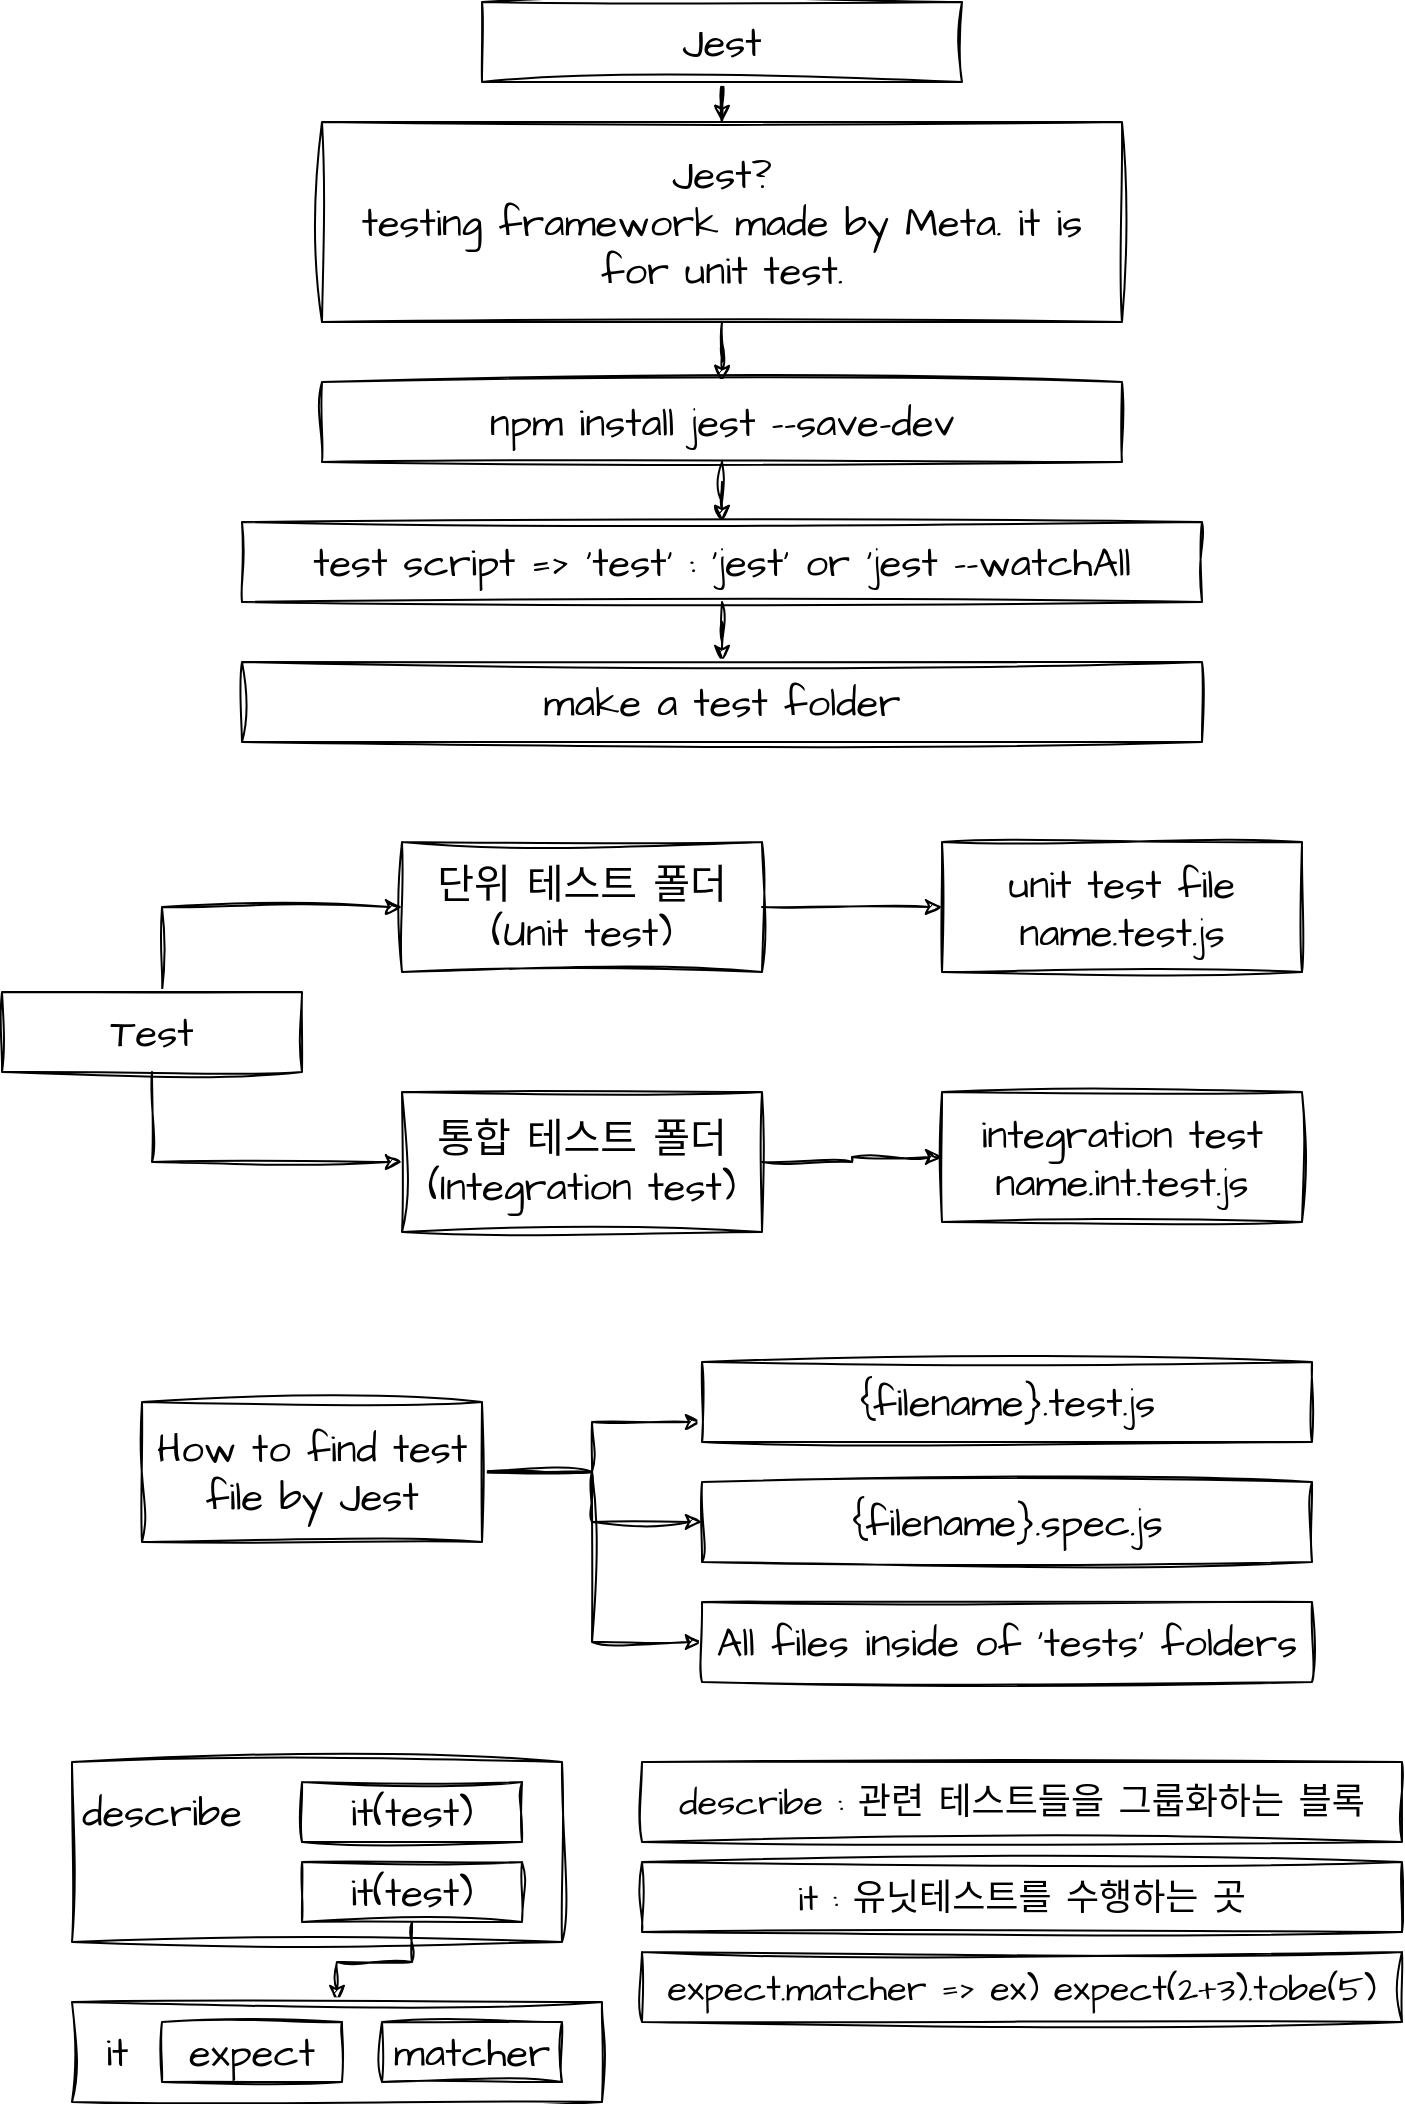 <mxfile version="22.0.8" type="google">
  <diagram name="페이지-1" id="ABaiPCi4m6OBIwFcqp2B">
    <mxGraphModel grid="1" page="1" gridSize="10" guides="1" tooltips="1" connect="1" arrows="1" fold="1" pageScale="1" pageWidth="827" pageHeight="1169" math="0" shadow="0">
      <root>
        <mxCell id="0" />
        <mxCell id="1" parent="0" />
        <mxCell id="OiVBez5M1Nfayc0aatm5-22" value="" style="edgeStyle=orthogonalEdgeStyle;rounded=0;sketch=1;hachureGap=4;jiggle=2;curveFitting=1;orthogonalLoop=1;jettySize=auto;html=1;fontFamily=Architects Daughter;fontSource=https%3A%2F%2Ffonts.googleapis.com%2Fcss%3Ffamily%3DArchitects%2BDaughter;fontSize=16;" edge="1" parent="1" source="OiVBez5M1Nfayc0aatm5-1" target="OiVBez5M1Nfayc0aatm5-2">
          <mxGeometry relative="1" as="geometry" />
        </mxCell>
        <mxCell id="OiVBez5M1Nfayc0aatm5-1" value="Jest" style="rounded=0;whiteSpace=wrap;html=1;sketch=1;hachureGap=4;jiggle=2;curveFitting=1;fontFamily=Architects Daughter;fontSource=https%3A%2F%2Ffonts.googleapis.com%2Fcss%3Ffamily%3DArchitects%2BDaughter;fontSize=20;" vertex="1" parent="1">
          <mxGeometry x="280" y="40" width="240" height="40" as="geometry" />
        </mxCell>
        <mxCell id="OiVBez5M1Nfayc0aatm5-23" style="edgeStyle=orthogonalEdgeStyle;rounded=0;sketch=1;hachureGap=4;jiggle=2;curveFitting=1;orthogonalLoop=1;jettySize=auto;html=1;entryX=0.5;entryY=0;entryDx=0;entryDy=0;fontFamily=Architects Daughter;fontSource=https%3A%2F%2Ffonts.googleapis.com%2Fcss%3Ffamily%3DArchitects%2BDaughter;fontSize=16;" edge="1" parent="1" source="OiVBez5M1Nfayc0aatm5-2" target="OiVBez5M1Nfayc0aatm5-3">
          <mxGeometry relative="1" as="geometry" />
        </mxCell>
        <mxCell id="OiVBez5M1Nfayc0aatm5-2" value="Jest?&lt;br&gt;testing framework made by Meta. it is for unit test." style="rounded=0;whiteSpace=wrap;html=1;sketch=1;hachureGap=4;jiggle=2;curveFitting=1;fontFamily=Architects Daughter;fontSource=https%3A%2F%2Ffonts.googleapis.com%2Fcss%3Ffamily%3DArchitects%2BDaughter;fontSize=20;" vertex="1" parent="1">
          <mxGeometry x="200" y="100" width="400" height="100" as="geometry" />
        </mxCell>
        <mxCell id="OiVBez5M1Nfayc0aatm5-24" value="" style="edgeStyle=orthogonalEdgeStyle;rounded=0;sketch=1;hachureGap=4;jiggle=2;curveFitting=1;orthogonalLoop=1;jettySize=auto;html=1;fontFamily=Architects Daughter;fontSource=https%3A%2F%2Ffonts.googleapis.com%2Fcss%3Ffamily%3DArchitects%2BDaughter;fontSize=16;" edge="1" parent="1" source="OiVBez5M1Nfayc0aatm5-3" target="OiVBez5M1Nfayc0aatm5-4">
          <mxGeometry relative="1" as="geometry" />
        </mxCell>
        <mxCell id="OiVBez5M1Nfayc0aatm5-3" value="npm install jest --save-dev" style="rounded=0;whiteSpace=wrap;html=1;sketch=1;hachureGap=4;jiggle=2;curveFitting=1;fontFamily=Architects Daughter;fontSource=https%3A%2F%2Ffonts.googleapis.com%2Fcss%3Ffamily%3DArchitects%2BDaughter;fontSize=20;" vertex="1" parent="1">
          <mxGeometry x="200" y="230" width="400" height="40" as="geometry" />
        </mxCell>
        <mxCell id="OiVBez5M1Nfayc0aatm5-25" value="" style="edgeStyle=orthogonalEdgeStyle;rounded=0;sketch=1;hachureGap=4;jiggle=2;curveFitting=1;orthogonalLoop=1;jettySize=auto;html=1;fontFamily=Architects Daughter;fontSource=https%3A%2F%2Ffonts.googleapis.com%2Fcss%3Ffamily%3DArchitects%2BDaughter;fontSize=16;" edge="1" parent="1" source="OiVBez5M1Nfayc0aatm5-4" target="OiVBez5M1Nfayc0aatm5-5">
          <mxGeometry relative="1" as="geometry" />
        </mxCell>
        <mxCell id="OiVBez5M1Nfayc0aatm5-4" value="test script =&amp;gt; &#39;test&#39; : &#39;jest&#39; or &#39;jest --watchAll" style="rounded=0;whiteSpace=wrap;html=1;sketch=1;hachureGap=4;jiggle=2;curveFitting=1;fontFamily=Architects Daughter;fontSource=https%3A%2F%2Ffonts.googleapis.com%2Fcss%3Ffamily%3DArchitects%2BDaughter;fontSize=20;" vertex="1" parent="1">
          <mxGeometry x="160" y="300" width="480" height="40" as="geometry" />
        </mxCell>
        <mxCell id="OiVBez5M1Nfayc0aatm5-5" value="make a test folder" style="rounded=0;whiteSpace=wrap;html=1;sketch=1;hachureGap=4;jiggle=2;curveFitting=1;fontFamily=Architects Daughter;fontSource=https%3A%2F%2Ffonts.googleapis.com%2Fcss%3Ffamily%3DArchitects%2BDaughter;fontSize=20;" vertex="1" parent="1">
          <mxGeometry x="160" y="370" width="480" height="40" as="geometry" />
        </mxCell>
        <mxCell id="OiVBez5M1Nfayc0aatm5-15" style="edgeStyle=orthogonalEdgeStyle;rounded=0;sketch=1;hachureGap=4;jiggle=2;curveFitting=1;orthogonalLoop=1;jettySize=auto;html=1;entryX=0;entryY=0.5;entryDx=0;entryDy=0;fontFamily=Architects Daughter;fontSource=https%3A%2F%2Ffonts.googleapis.com%2Fcss%3Ffamily%3DArchitects%2BDaughter;fontSize=16;" edge="1" parent="1" source="OiVBez5M1Nfayc0aatm5-6" target="OiVBez5M1Nfayc0aatm5-7">
          <mxGeometry relative="1" as="geometry">
            <Array as="points">
              <mxPoint x="120" y="493" />
            </Array>
          </mxGeometry>
        </mxCell>
        <mxCell id="OiVBez5M1Nfayc0aatm5-16" style="edgeStyle=orthogonalEdgeStyle;rounded=0;sketch=1;hachureGap=4;jiggle=2;curveFitting=1;orthogonalLoop=1;jettySize=auto;html=1;entryX=0;entryY=0.5;entryDx=0;entryDy=0;fontFamily=Architects Daughter;fontSource=https%3A%2F%2Ffonts.googleapis.com%2Fcss%3Ffamily%3DArchitects%2BDaughter;fontSize=16;" edge="1" parent="1" source="OiVBez5M1Nfayc0aatm5-6" target="OiVBez5M1Nfayc0aatm5-8">
          <mxGeometry relative="1" as="geometry">
            <Array as="points">
              <mxPoint x="115" y="620" />
            </Array>
          </mxGeometry>
        </mxCell>
        <mxCell id="OiVBez5M1Nfayc0aatm5-6" value="Test" style="rounded=0;whiteSpace=wrap;html=1;sketch=1;hachureGap=4;jiggle=2;curveFitting=1;fontFamily=Architects Daughter;fontSource=https%3A%2F%2Ffonts.googleapis.com%2Fcss%3Ffamily%3DArchitects%2BDaughter;fontSize=20;" vertex="1" parent="1">
          <mxGeometry x="40" y="535" width="150" height="40" as="geometry" />
        </mxCell>
        <mxCell id="OiVBez5M1Nfayc0aatm5-17" style="edgeStyle=orthogonalEdgeStyle;rounded=0;sketch=1;hachureGap=4;jiggle=2;curveFitting=1;orthogonalLoop=1;jettySize=auto;html=1;entryX=0;entryY=0.5;entryDx=0;entryDy=0;fontFamily=Architects Daughter;fontSource=https%3A%2F%2Ffonts.googleapis.com%2Fcss%3Ffamily%3DArchitects%2BDaughter;fontSize=16;" edge="1" parent="1" source="OiVBez5M1Nfayc0aatm5-7" target="OiVBez5M1Nfayc0aatm5-9">
          <mxGeometry relative="1" as="geometry" />
        </mxCell>
        <mxCell id="OiVBez5M1Nfayc0aatm5-7" value="단위 테스트 폴더&lt;br&gt;(Unit test)" style="rounded=0;whiteSpace=wrap;html=1;sketch=1;hachureGap=4;jiggle=2;curveFitting=1;fontFamily=Architects Daughter;fontSource=https%3A%2F%2Ffonts.googleapis.com%2Fcss%3Ffamily%3DArchitects%2BDaughter;fontSize=20;" vertex="1" parent="1">
          <mxGeometry x="240" y="460" width="180" height="65" as="geometry" />
        </mxCell>
        <mxCell id="OiVBez5M1Nfayc0aatm5-18" style="edgeStyle=orthogonalEdgeStyle;rounded=0;sketch=1;hachureGap=4;jiggle=2;curveFitting=1;orthogonalLoop=1;jettySize=auto;html=1;entryX=0;entryY=0.5;entryDx=0;entryDy=0;fontFamily=Architects Daughter;fontSource=https%3A%2F%2Ffonts.googleapis.com%2Fcss%3Ffamily%3DArchitects%2BDaughter;fontSize=16;" edge="1" parent="1" source="OiVBez5M1Nfayc0aatm5-8" target="OiVBez5M1Nfayc0aatm5-10">
          <mxGeometry relative="1" as="geometry" />
        </mxCell>
        <mxCell id="OiVBez5M1Nfayc0aatm5-8" value="통합 테스트 폴더&lt;br&gt;(Integration test)" style="rounded=0;whiteSpace=wrap;html=1;sketch=1;hachureGap=4;jiggle=2;curveFitting=1;fontFamily=Architects Daughter;fontSource=https%3A%2F%2Ffonts.googleapis.com%2Fcss%3Ffamily%3DArchitects%2BDaughter;fontSize=20;" vertex="1" parent="1">
          <mxGeometry x="240" y="585" width="180" height="70" as="geometry" />
        </mxCell>
        <mxCell id="OiVBez5M1Nfayc0aatm5-9" value="unit test file&lt;br&gt;name.test.js" style="rounded=0;whiteSpace=wrap;html=1;sketch=1;hachureGap=4;jiggle=2;curveFitting=1;fontFamily=Architects Daughter;fontSource=https%3A%2F%2Ffonts.googleapis.com%2Fcss%3Ffamily%3DArchitects%2BDaughter;fontSize=20;" vertex="1" parent="1">
          <mxGeometry x="510" y="460" width="180" height="65" as="geometry" />
        </mxCell>
        <mxCell id="OiVBez5M1Nfayc0aatm5-10" value="integration test&lt;br&gt;name.int.test.js" style="rounded=0;whiteSpace=wrap;html=1;sketch=1;hachureGap=4;jiggle=2;curveFitting=1;fontFamily=Architects Daughter;fontSource=https%3A%2F%2Ffonts.googleapis.com%2Fcss%3Ffamily%3DArchitects%2BDaughter;fontSize=20;" vertex="1" parent="1">
          <mxGeometry x="510" y="585" width="180" height="65" as="geometry" />
        </mxCell>
        <mxCell id="OiVBez5M1Nfayc0aatm5-19" style="edgeStyle=orthogonalEdgeStyle;rounded=0;sketch=1;hachureGap=4;jiggle=2;curveFitting=1;orthogonalLoop=1;jettySize=auto;html=1;entryX=0;entryY=0.75;entryDx=0;entryDy=0;fontFamily=Architects Daughter;fontSource=https%3A%2F%2Ffonts.googleapis.com%2Fcss%3Ffamily%3DArchitects%2BDaughter;fontSize=16;" edge="1" parent="1" source="OiVBez5M1Nfayc0aatm5-11" target="OiVBez5M1Nfayc0aatm5-12">
          <mxGeometry relative="1" as="geometry" />
        </mxCell>
        <mxCell id="OiVBez5M1Nfayc0aatm5-20" style="edgeStyle=orthogonalEdgeStyle;rounded=0;sketch=1;hachureGap=4;jiggle=2;curveFitting=1;orthogonalLoop=1;jettySize=auto;html=1;entryX=0;entryY=0.5;entryDx=0;entryDy=0;fontFamily=Architects Daughter;fontSource=https%3A%2F%2Ffonts.googleapis.com%2Fcss%3Ffamily%3DArchitects%2BDaughter;fontSize=16;" edge="1" parent="1" source="OiVBez5M1Nfayc0aatm5-11" target="OiVBez5M1Nfayc0aatm5-14">
          <mxGeometry relative="1" as="geometry" />
        </mxCell>
        <mxCell id="OiVBez5M1Nfayc0aatm5-21" style="edgeStyle=orthogonalEdgeStyle;rounded=0;sketch=1;hachureGap=4;jiggle=2;curveFitting=1;orthogonalLoop=1;jettySize=auto;html=1;entryX=0;entryY=0.5;entryDx=0;entryDy=0;fontFamily=Architects Daughter;fontSource=https%3A%2F%2Ffonts.googleapis.com%2Fcss%3Ffamily%3DArchitects%2BDaughter;fontSize=16;" edge="1" parent="1" source="OiVBez5M1Nfayc0aatm5-11" target="OiVBez5M1Nfayc0aatm5-13">
          <mxGeometry relative="1" as="geometry" />
        </mxCell>
        <mxCell id="OiVBez5M1Nfayc0aatm5-11" value="How to find test file by Jest" style="rounded=0;whiteSpace=wrap;html=1;sketch=1;hachureGap=4;jiggle=2;curveFitting=1;fontFamily=Architects Daughter;fontSource=https%3A%2F%2Ffonts.googleapis.com%2Fcss%3Ffamily%3DArchitects%2BDaughter;fontSize=20;" vertex="1" parent="1">
          <mxGeometry x="110" y="740" width="170" height="70" as="geometry" />
        </mxCell>
        <mxCell id="OiVBez5M1Nfayc0aatm5-12" value="{filename}.test.js" style="rounded=0;whiteSpace=wrap;html=1;sketch=1;hachureGap=4;jiggle=2;curveFitting=1;fontFamily=Architects Daughter;fontSource=https%3A%2F%2Ffonts.googleapis.com%2Fcss%3Ffamily%3DArchitects%2BDaughter;fontSize=20;" vertex="1" parent="1">
          <mxGeometry x="390" y="720" width="305" height="40" as="geometry" />
        </mxCell>
        <mxCell id="OiVBez5M1Nfayc0aatm5-13" value="All files inside of &#39;tests&#39; folders" style="rounded=0;whiteSpace=wrap;html=1;sketch=1;hachureGap=4;jiggle=2;curveFitting=1;fontFamily=Architects Daughter;fontSource=https%3A%2F%2Ffonts.googleapis.com%2Fcss%3Ffamily%3DArchitects%2BDaughter;fontSize=20;" vertex="1" parent="1">
          <mxGeometry x="390" y="840" width="305" height="40" as="geometry" />
        </mxCell>
        <mxCell id="OiVBez5M1Nfayc0aatm5-14" value="{filename}.spec.js" style="rounded=0;whiteSpace=wrap;html=1;sketch=1;hachureGap=4;jiggle=2;curveFitting=1;fontFamily=Architects Daughter;fontSource=https%3A%2F%2Ffonts.googleapis.com%2Fcss%3Ffamily%3DArchitects%2BDaughter;fontSize=20;" vertex="1" parent="1">
          <mxGeometry x="390" y="780" width="305" height="40" as="geometry" />
        </mxCell>
        <mxCell id="OiVBez5M1Nfayc0aatm5-26" value="" style="rounded=0;whiteSpace=wrap;html=1;sketch=1;hachureGap=4;jiggle=2;curveFitting=1;fontFamily=Architects Daughter;fontSource=https%3A%2F%2Ffonts.googleapis.com%2Fcss%3Ffamily%3DArchitects%2BDaughter;fontSize=20;" vertex="1" parent="1">
          <mxGeometry x="75" y="920" width="245" height="90" as="geometry" />
        </mxCell>
        <mxCell id="OiVBez5M1Nfayc0aatm5-27" value="it(test)" style="rounded=0;whiteSpace=wrap;html=1;sketch=1;hachureGap=4;jiggle=2;curveFitting=1;fontFamily=Architects Daughter;fontSource=https%3A%2F%2Ffonts.googleapis.com%2Fcss%3Ffamily%3DArchitects%2BDaughter;fontSize=20;" vertex="1" parent="1">
          <mxGeometry x="190" y="930" width="110" height="30" as="geometry" />
        </mxCell>
        <mxCell id="OiVBez5M1Nfayc0aatm5-28" value="describe" style="text;html=1;strokeColor=none;fillColor=none;align=center;verticalAlign=middle;whiteSpace=wrap;rounded=0;fontSize=20;fontFamily=Architects Daughter;" vertex="1" parent="1">
          <mxGeometry x="90" y="930" width="60" height="30" as="geometry" />
        </mxCell>
        <mxCell id="OiVBez5M1Nfayc0aatm5-38" style="edgeStyle=orthogonalEdgeStyle;rounded=0;sketch=1;hachureGap=4;jiggle=2;curveFitting=1;orthogonalLoop=1;jettySize=auto;html=1;entryX=0.5;entryY=0;entryDx=0;entryDy=0;fontFamily=Architects Daughter;fontSource=https%3A%2F%2Ffonts.googleapis.com%2Fcss%3Ffamily%3DArchitects%2BDaughter;fontSize=16;" edge="1" parent="1" source="OiVBez5M1Nfayc0aatm5-30" target="OiVBez5M1Nfayc0aatm5-34">
          <mxGeometry relative="1" as="geometry" />
        </mxCell>
        <mxCell id="OiVBez5M1Nfayc0aatm5-30" value="it(test)" style="rounded=0;whiteSpace=wrap;html=1;sketch=1;hachureGap=4;jiggle=2;curveFitting=1;fontFamily=Architects Daughter;fontSource=https%3A%2F%2Ffonts.googleapis.com%2Fcss%3Ffamily%3DArchitects%2BDaughter;fontSize=20;" vertex="1" parent="1">
          <mxGeometry x="190" y="970" width="110" height="30" as="geometry" />
        </mxCell>
        <mxCell id="OiVBez5M1Nfayc0aatm5-31" value="describe : 관련 테스트들을 그룹화하는 블록" style="rounded=0;whiteSpace=wrap;html=1;sketch=1;hachureGap=4;jiggle=2;curveFitting=1;fontFamily=Architects Daughter;fontSource=https%3A%2F%2Ffonts.googleapis.com%2Fcss%3Ffamily%3DArchitects%2BDaughter;fontSize=18;" vertex="1" parent="1">
          <mxGeometry x="360" y="920" width="380" height="40" as="geometry" />
        </mxCell>
        <mxCell id="OiVBez5M1Nfayc0aatm5-32" value="it : 유닛테스트를 수행하는 곳" style="rounded=0;whiteSpace=wrap;html=1;sketch=1;hachureGap=4;jiggle=2;curveFitting=1;fontFamily=Architects Daughter;fontSource=https%3A%2F%2Ffonts.googleapis.com%2Fcss%3Ffamily%3DArchitects%2BDaughter;fontSize=18;" vertex="1" parent="1">
          <mxGeometry x="360" y="970" width="380" height="35" as="geometry" />
        </mxCell>
        <mxCell id="OiVBez5M1Nfayc0aatm5-33" style="edgeStyle=orthogonalEdgeStyle;rounded=0;sketch=1;hachureGap=4;jiggle=2;curveFitting=1;orthogonalLoop=1;jettySize=auto;html=1;exitX=0.5;exitY=1;exitDx=0;exitDy=0;fontFamily=Architects Daughter;fontSource=https%3A%2F%2Ffonts.googleapis.com%2Fcss%3Ffamily%3DArchitects%2BDaughter;fontSize=16;" edge="1" parent="1" source="OiVBez5M1Nfayc0aatm5-26" target="OiVBez5M1Nfayc0aatm5-26">
          <mxGeometry relative="1" as="geometry" />
        </mxCell>
        <mxCell id="OiVBez5M1Nfayc0aatm5-34" value="" style="rounded=0;whiteSpace=wrap;html=1;sketch=1;hachureGap=4;jiggle=2;curveFitting=1;fontFamily=Architects Daughter;fontSource=https%3A%2F%2Ffonts.googleapis.com%2Fcss%3Ffamily%3DArchitects%2BDaughter;fontSize=20;" vertex="1" parent="1">
          <mxGeometry x="75" y="1040" width="265" height="50" as="geometry" />
        </mxCell>
        <mxCell id="OiVBez5M1Nfayc0aatm5-35" value="expect" style="rounded=0;whiteSpace=wrap;html=1;sketch=1;hachureGap=4;jiggle=2;curveFitting=1;fontFamily=Architects Daughter;fontSource=https%3A%2F%2Ffonts.googleapis.com%2Fcss%3Ffamily%3DArchitects%2BDaughter;fontSize=20;" vertex="1" parent="1">
          <mxGeometry x="120" y="1050" width="90" height="30" as="geometry" />
        </mxCell>
        <mxCell id="OiVBez5M1Nfayc0aatm5-36" value="matcher" style="rounded=0;whiteSpace=wrap;html=1;sketch=1;hachureGap=4;jiggle=2;curveFitting=1;fontFamily=Architects Daughter;fontSource=https%3A%2F%2Ffonts.googleapis.com%2Fcss%3Ffamily%3DArchitects%2BDaughter;fontSize=20;" vertex="1" parent="1">
          <mxGeometry x="230" y="1050" width="90" height="30" as="geometry" />
        </mxCell>
        <mxCell id="OiVBez5M1Nfayc0aatm5-37" value="it" style="text;html=1;strokeColor=none;fillColor=none;align=center;verticalAlign=middle;whiteSpace=wrap;rounded=0;fontSize=20;fontFamily=Architects Daughter;" vertex="1" parent="1">
          <mxGeometry x="75" y="1050" width="45" height="30" as="geometry" />
        </mxCell>
        <mxCell id="OiVBez5M1Nfayc0aatm5-39" value="expect.matcher =&amp;gt; ex) expect(2+3).tobe(5)" style="rounded=0;whiteSpace=wrap;html=1;sketch=1;hachureGap=4;jiggle=2;curveFitting=1;fontFamily=Architects Daughter;fontSource=https%3A%2F%2Ffonts.googleapis.com%2Fcss%3Ffamily%3DArchitects%2BDaughter;fontSize=18;" vertex="1" parent="1">
          <mxGeometry x="360" y="1015" width="380" height="35" as="geometry" />
        </mxCell>
      </root>
    </mxGraphModel>
  </diagram>
</mxfile>

